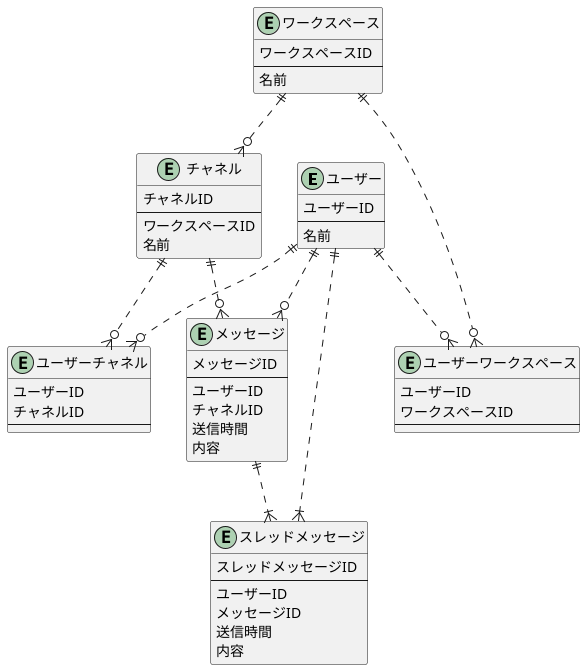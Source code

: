 @startuml

entity ユーザー {
  ユーザーID
  --
  名前
}

entity ユーザーワークスペース {
  ユーザーID
  ワークスペースID
  --
}

entity ワークスペース {
  ワークスペースID
  --
  名前
}

entity ユーザーチャネル {
  ユーザーID
  チャネルID
  --
}

entity チャネル {
  チャネルID
  --
  ワークスペースID
  名前
}

entity メッセージ {
  メッセージID
  --
  ユーザーID
  チャネルID
  送信時間
  内容
}

entity スレッドメッセージ {
  スレッドメッセージID
  --
  ユーザーID
  メッセージID
  送信時間
  内容
}

ユーザー ||..o{ ユーザーワークスペース
ワークスペース ||..o{ ユーザーワークスペース
ユーザー ||..o{ ユーザーチャネル
チャネル ||..o{ ユーザーチャネル
ワークスペース ||..o{ チャネル
ユーザー ||..o{ メッセージ
チャネル ||..o{ メッセージ
ユーザー ||..|{ スレッドメッセージ
メッセージ ||..|{ スレッドメッセージ

@enduml
